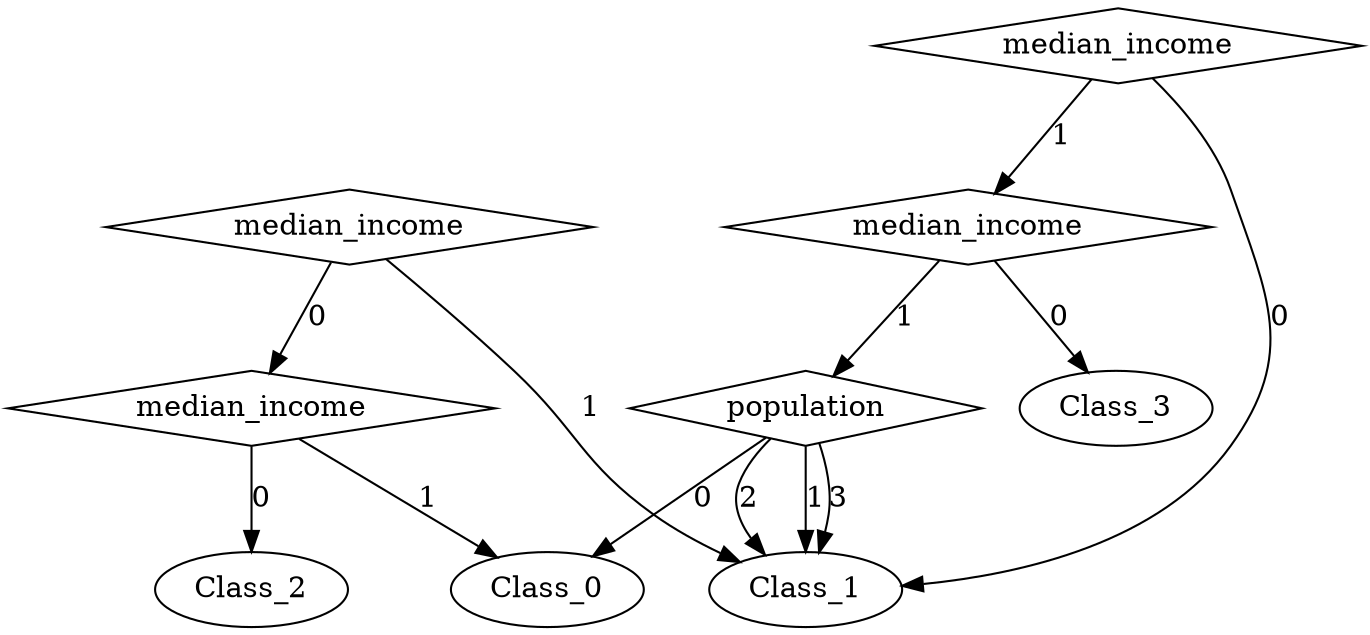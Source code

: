 digraph {
node [label=Class_1,style=""] Class_1
node [label=Class_1,style=""] Class_1
node [label=Class_1,style=""] Class_1
node [label=Class_0,style=""] Class_0
node [label=Class_0,style=""] Class_0
node [label=Class_2,style=""] Class_2
node [label=Class_1,style=""] Class_1
node [label=Class_3,style=""] Class_3
node [label=Class_1,style=""] Class_1
node [label=population,shape="diamond",style=""] 4
node [label=median_income,shape="diamond",style=""] 3
node [label=median_income,shape="diamond",style=""] 2
node [label=median_income,shape="diamond",style=""] 1
node [label=median_income,shape="diamond",style=""] 0

4 -> Class_1 [label="3"]
4 -> Class_1 [label="2"]
4 -> Class_1 [label="1"]
4 -> Class_0 [label="0"]
3 -> Class_0 [label="1"]
3 -> Class_2 [label="0"]
2 -> Class_1 [label="1"]
2 -> 3 [label="0"]
1 -> 4 [label="1"]
1 -> Class_3 [label="0"]
0 -> 1 [label="1"]
0 -> Class_1 [label="0"]
}